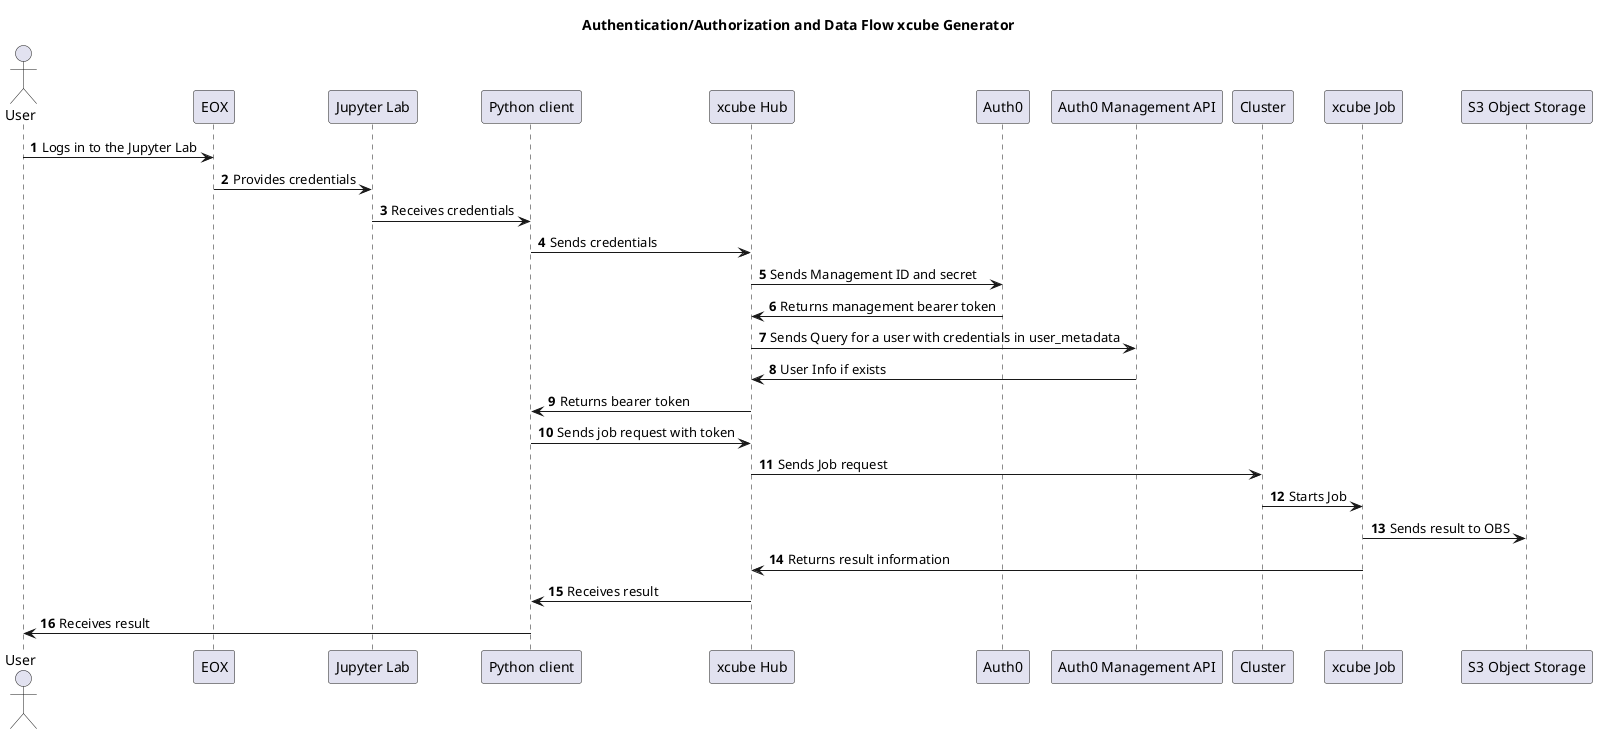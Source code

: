 @startuml
title Authentication/Authorization and Data Flow xcube Generator
autonumber

actor User as user
participant "EOX" as eox
participant "Jupyter Lab" as lab
participant "Python client" as client
participant "xcube Hub" as hub
participant "Auth0" as auth
participant "Auth0 Management API" as authmanage
participant "Cluster" as cluster
participant "xcube Job" as job
participant "S3 Object Storage" as obs

user -> eox : Logs in to the Jupyter Lab
eox -> lab: Provides credentials
lab -> client: Receives credentials
client -> hub: Sends credentials
hub -> auth: Sends Management ID and secret
auth -> hub: Returns management bearer token
hub -> authmanage: Sends Query for a user with credentials in user_metadata
authmanage -> hub: User Info if exists
hub -> client: Returns bearer token
client -> hub: Sends job request with token
hub -> cluster: Sends Job request
cluster -> job: Starts Job
job -> obs: Sends result to OBS
job -> hub: Returns result information
hub -> client: Receives result
client -> user: Receives result

@enduml